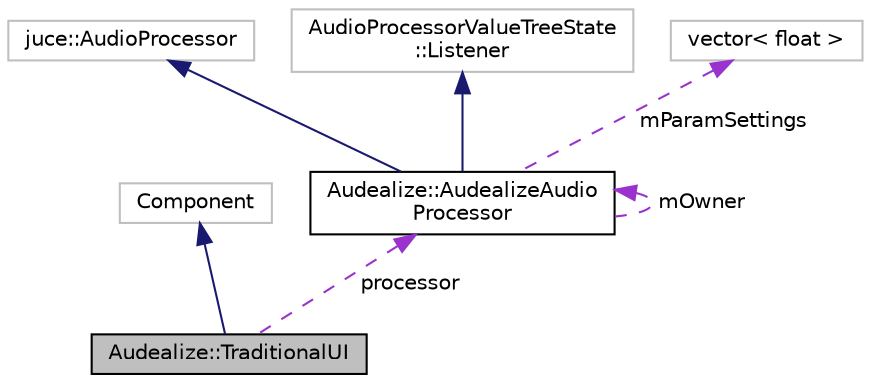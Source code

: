digraph "Audealize::TraditionalUI"
{
  edge [fontname="Helvetica",fontsize="10",labelfontname="Helvetica",labelfontsize="10"];
  node [fontname="Helvetica",fontsize="10",shape=record];
  Node1 [label="Audealize::TraditionalUI",height=0.2,width=0.4,color="black", fillcolor="grey75", style="filled", fontcolor="black"];
  Node2 -> Node1 [dir="back",color="midnightblue",fontsize="10",style="solid",fontname="Helvetica"];
  Node2 [label="Component",height=0.2,width=0.4,color="grey75", fillcolor="white", style="filled"];
  Node3 -> Node1 [dir="back",color="darkorchid3",fontsize="10",style="dashed",label=" processor" ,fontname="Helvetica"];
  Node3 [label="Audealize::AudealizeAudio\lProcessor",height=0.2,width=0.4,color="black", fillcolor="white", style="filled",URL="$class_audealize_1_1_audealize_audio_processor.html"];
  Node4 -> Node3 [dir="back",color="midnightblue",fontsize="10",style="solid",fontname="Helvetica"];
  Node4 [label="juce::AudioProcessor",height=0.2,width=0.4,color="grey75", fillcolor="white", style="filled"];
  Node5 -> Node3 [dir="back",color="midnightblue",fontsize="10",style="solid",fontname="Helvetica"];
  Node5 [label="AudioProcessorValueTreeState\l::Listener",height=0.2,width=0.4,color="grey75", fillcolor="white", style="filled"];
  Node3 -> Node3 [dir="back",color="darkorchid3",fontsize="10",style="dashed",label=" mOwner" ,fontname="Helvetica"];
  Node6 -> Node3 [dir="back",color="darkorchid3",fontsize="10",style="dashed",label=" mParamSettings" ,fontname="Helvetica"];
  Node6 [label="vector\< float \>",height=0.2,width=0.4,color="grey75", fillcolor="white", style="filled"];
}
